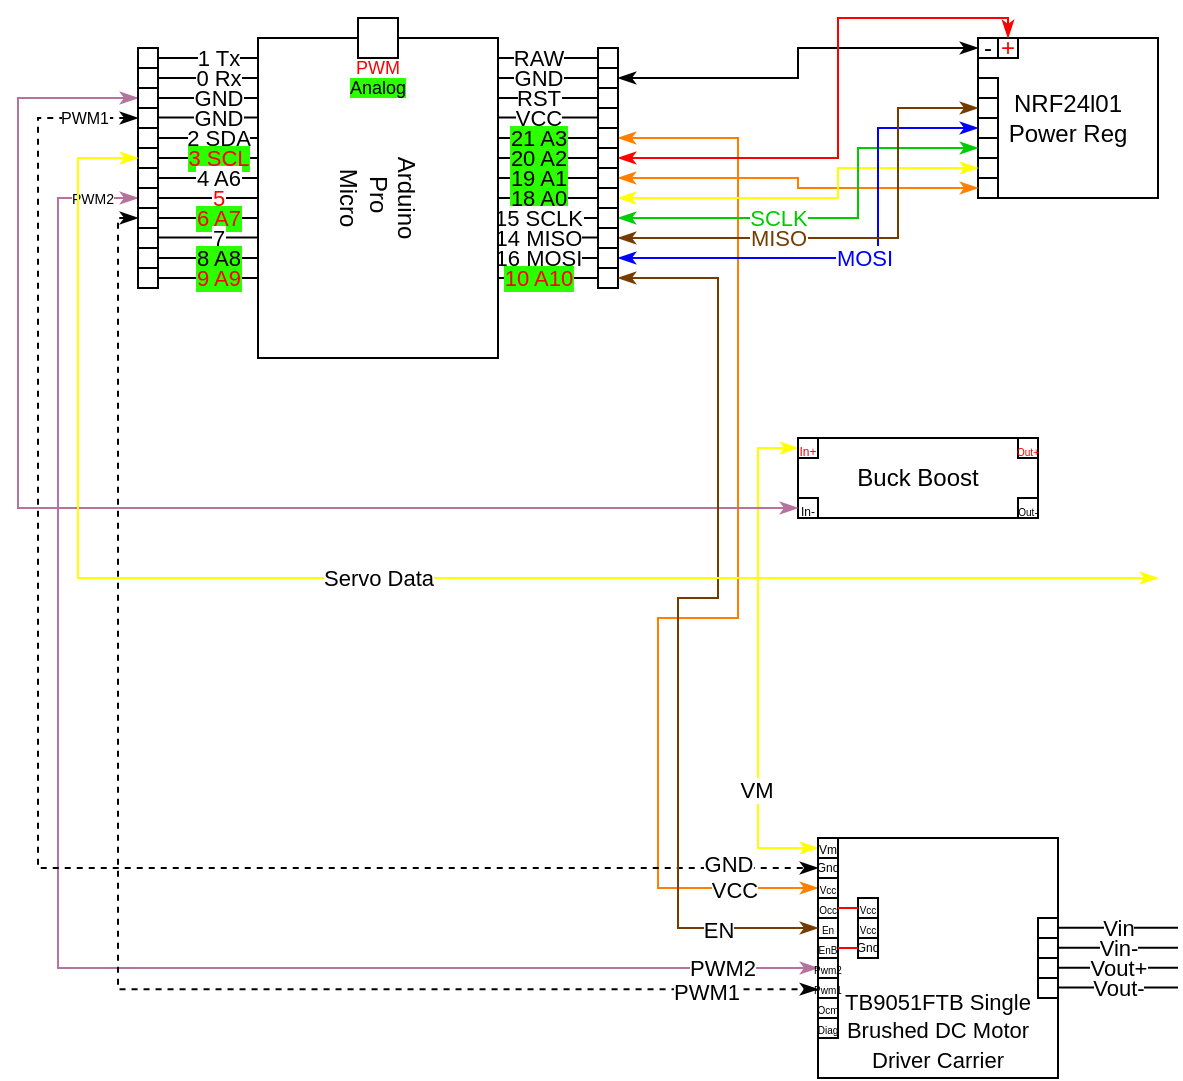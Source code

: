 <mxfile version="21.6.2" type="device">
  <diagram name="Page-1" id="JVo1X73a_x46Wm6prRyI">
    <mxGraphModel dx="683" dy="364" grid="1" gridSize="10" guides="1" tooltips="1" connect="1" arrows="1" fold="1" page="1" pageScale="1" pageWidth="850" pageHeight="1100" math="0" shadow="0">
      <root>
        <mxCell id="0" />
        <mxCell id="1" parent="0" />
        <mxCell id="7euzpvgKWpI_wUwx-7iD-6" value="Buck Boost" style="rounded=0;whiteSpace=wrap;html=1;" parent="1" vertex="1">
          <mxGeometry x="400" y="280" width="120" height="40" as="geometry" />
        </mxCell>
        <mxCell id="ti03zx21JgZHildt5RWH-79" style="edgeStyle=orthogonalEdgeStyle;rounded=0;orthogonalLoop=1;jettySize=auto;html=1;entryX=1;entryY=0.5;entryDx=0;entryDy=0;startArrow=classicThin;startFill=1;endArrow=classicThin;endFill=1;" edge="1" parent="1" source="ti03zx21JgZHildt5RWH-29" target="ti03zx21JgZHildt5RWH-54">
          <mxGeometry relative="1" as="geometry" />
        </mxCell>
        <mxCell id="ti03zx21JgZHildt5RWH-127" style="edgeStyle=orthogonalEdgeStyle;rounded=0;orthogonalLoop=1;jettySize=auto;html=1;exitX=0;exitY=0.5;exitDx=0;exitDy=0;entryX=0;entryY=0.5;entryDx=0;entryDy=0;fontColor=#FFFF00;startArrow=classicThin;startFill=1;endArrow=classicThin;endFill=1;strokeColor=#FFFF00;" edge="1" parent="1" source="ti03zx21JgZHildt5RWH-40" target="ti03zx21JgZHildt5RWH-99">
          <mxGeometry relative="1" as="geometry" />
        </mxCell>
        <mxCell id="ti03zx21JgZHildt5RWH-137" value="VM" style="edgeLabel;html=1;align=center;verticalAlign=middle;resizable=0;points=[];" vertex="1" connectable="0" parent="ti03zx21JgZHildt5RWH-127">
          <mxGeometry x="0.528" y="-1" relative="1" as="geometry">
            <mxPoint as="offset" />
          </mxGeometry>
        </mxCell>
        <mxCell id="ti03zx21JgZHildt5RWH-40" value="&lt;font color=&quot;#ff0000&quot; style=&quot;font-size: 6px;&quot;&gt;In+&lt;/font&gt;" style="whiteSpace=wrap;html=1;aspect=fixed;align=center;fontColor=#000000;" vertex="1" parent="1">
          <mxGeometry x="400" y="280" width="10" height="10" as="geometry" />
        </mxCell>
        <mxCell id="ti03zx21JgZHildt5RWH-41" value="&lt;font style=&quot;font-size: 6px;&quot;&gt;In-&lt;/font&gt;" style="whiteSpace=wrap;html=1;aspect=fixed;align=center;fontColor=#000000;" vertex="1" parent="1">
          <mxGeometry x="400" y="310" width="10" height="10" as="geometry" />
        </mxCell>
        <mxCell id="ti03zx21JgZHildt5RWH-42" value="&lt;font color=&quot;#ff0000&quot; style=&quot;font-size: 5px;&quot;&gt;Out+&lt;/font&gt;" style="whiteSpace=wrap;html=1;aspect=fixed;align=center;fontColor=#000000;" vertex="1" parent="1">
          <mxGeometry x="510" y="280" width="10" height="10" as="geometry" />
        </mxCell>
        <mxCell id="ti03zx21JgZHildt5RWH-43" value="&lt;font style=&quot;font-size: 5px;&quot;&gt;Out-&lt;/font&gt;" style="whiteSpace=wrap;html=1;aspect=fixed;align=center;fontColor=#000000;" vertex="1" parent="1">
          <mxGeometry x="510" y="310" width="10" height="10" as="geometry" />
        </mxCell>
        <mxCell id="ti03zx21JgZHildt5RWH-92" style="edgeStyle=orthogonalEdgeStyle;rounded=0;orthogonalLoop=1;jettySize=auto;html=1;strokeColor=#FF8000;startArrow=classicThin;startFill=1;endArrow=classicThin;endFill=1;entryX=0;entryY=0.5;entryDx=0;entryDy=0;" edge="1" parent="1" source="ti03zx21JgZHildt5RWH-57" target="ti03zx21JgZHildt5RWH-101">
          <mxGeometry relative="1" as="geometry">
            <mxPoint x="210" y="420" as="targetPoint" />
            <Array as="points">
              <mxPoint x="370" y="130" />
              <mxPoint x="370" y="370" />
              <mxPoint x="330" y="370" />
              <mxPoint x="330" y="505" />
            </Array>
          </mxGeometry>
        </mxCell>
        <mxCell id="ti03zx21JgZHildt5RWH-135" value="VCC" style="edgeLabel;html=1;align=center;verticalAlign=middle;resizable=0;points=[];" vertex="1" connectable="0" parent="ti03zx21JgZHildt5RWH-92">
          <mxGeometry x="0.849" y="-1" relative="1" as="geometry">
            <mxPoint as="offset" />
          </mxGeometry>
        </mxCell>
        <mxCell id="ti03zx21JgZHildt5RWH-118" style="edgeStyle=orthogonalEdgeStyle;rounded=0;orthogonalLoop=1;jettySize=auto;html=1;strokeColor=#B5739D;entryX=0;entryY=0.5;entryDx=0;entryDy=0;startArrow=classicThin;startFill=1;endArrow=classicThin;endFill=1;" edge="1" parent="1" source="ti03zx21JgZHildt5RWH-67" target="ti03zx21JgZHildt5RWH-41">
          <mxGeometry relative="1" as="geometry">
            <mxPoint x="50" y="320" as="targetPoint" />
            <Array as="points">
              <mxPoint x="10" y="110" />
              <mxPoint x="10" y="315" />
            </Array>
          </mxGeometry>
        </mxCell>
        <mxCell id="ti03zx21JgZHildt5RWH-117" style="edgeStyle=orthogonalEdgeStyle;rounded=0;orthogonalLoop=1;jettySize=auto;html=1;strokeColor=#B5739D;entryX=0;entryY=0.5;entryDx=0;entryDy=0;startArrow=classicThin;startFill=1;endArrow=classicThin;endFill=1;" edge="1" parent="1" source="ti03zx21JgZHildt5RWH-72" target="ti03zx21JgZHildt5RWH-105">
          <mxGeometry relative="1" as="geometry">
            <mxPoint x="40" y="350" as="targetPoint" />
            <Array as="points">
              <mxPoint x="30" y="160" />
              <mxPoint x="30" y="545" />
            </Array>
          </mxGeometry>
        </mxCell>
        <mxCell id="ti03zx21JgZHildt5RWH-132" value="PWM2" style="edgeLabel;html=1;align=center;verticalAlign=middle;resizable=0;points=[];" vertex="1" connectable="0" parent="ti03zx21JgZHildt5RWH-117">
          <mxGeometry x="0.881" relative="1" as="geometry">
            <mxPoint as="offset" />
          </mxGeometry>
        </mxCell>
        <mxCell id="ti03zx21JgZHildt5RWH-138" value="&lt;font style=&quot;font-size: 7px;&quot;&gt;PWM2&lt;/font&gt;" style="edgeLabel;html=1;align=center;verticalAlign=middle;resizable=0;points=[];" vertex="1" connectable="0" parent="ti03zx21JgZHildt5RWH-117">
          <mxGeometry x="-0.943" y="-1" relative="1" as="geometry">
            <mxPoint as="offset" />
          </mxGeometry>
        </mxCell>
        <mxCell id="ti03zx21JgZHildt5RWH-116" style="edgeStyle=orthogonalEdgeStyle;rounded=0;orthogonalLoop=1;jettySize=auto;html=1;dashed=1;startArrow=classicThin;startFill=1;entryX=0;entryY=0.63;entryDx=0;entryDy=0;entryPerimeter=0;endArrow=classicThin;endFill=1;" edge="1" parent="1" source="ti03zx21JgZHildt5RWH-73" target="7euzpvgKWpI_wUwx-7iD-7">
          <mxGeometry relative="1" as="geometry">
            <mxPoint x="60" y="351.6" as="targetPoint" />
            <Array as="points">
              <mxPoint x="60" y="170" />
              <mxPoint x="60" y="556" />
            </Array>
          </mxGeometry>
        </mxCell>
        <mxCell id="ti03zx21JgZHildt5RWH-133" value="PWM1" style="edgeLabel;html=1;align=center;verticalAlign=middle;resizable=0;points=[];" vertex="1" connectable="0" parent="ti03zx21JgZHildt5RWH-116">
          <mxGeometry x="0.85" y="-1" relative="1" as="geometry">
            <mxPoint as="offset" />
          </mxGeometry>
        </mxCell>
        <mxCell id="ti03zx21JgZHildt5RWH-85" value="" style="group" vertex="1" connectable="0" parent="1">
          <mxGeometry x="490" y="80" width="90" height="80" as="geometry" />
        </mxCell>
        <mxCell id="7euzpvgKWpI_wUwx-7iD-3" value="NRF24l01&lt;br&gt;Power Reg" style="whiteSpace=wrap;html=1;movable=1;resizable=1;rotatable=1;deletable=1;editable=1;locked=0;connectable=1;" parent="ti03zx21JgZHildt5RWH-85" vertex="1">
          <mxGeometry width="90" height="80" as="geometry" />
        </mxCell>
        <mxCell id="ti03zx21JgZHildt5RWH-29" value="-" style="whiteSpace=wrap;html=1;aspect=fixed;align=center;movable=1;resizable=1;rotatable=1;deletable=1;editable=1;locked=0;connectable=1;" vertex="1" parent="ti03zx21JgZHildt5RWH-85">
          <mxGeometry width="10" height="10" as="geometry" />
        </mxCell>
        <mxCell id="ti03zx21JgZHildt5RWH-30" value="+" style="whiteSpace=wrap;html=1;aspect=fixed;align=center;fontColor=#FF0000;movable=1;resizable=1;rotatable=1;deletable=1;editable=1;locked=0;connectable=1;" vertex="1" parent="ti03zx21JgZHildt5RWH-85">
          <mxGeometry x="10" width="10" height="10" as="geometry" />
        </mxCell>
        <mxCell id="ti03zx21JgZHildt5RWH-32" value="" style="whiteSpace=wrap;html=1;aspect=fixed;align=center;fontColor=#000000;movable=1;resizable=1;rotatable=1;deletable=1;editable=1;locked=0;connectable=1;" vertex="1" parent="ti03zx21JgZHildt5RWH-85">
          <mxGeometry y="20" width="10" height="10" as="geometry" />
        </mxCell>
        <mxCell id="ti03zx21JgZHildt5RWH-33" value="" style="whiteSpace=wrap;html=1;aspect=fixed;align=center;fontColor=#000000;movable=1;resizable=1;rotatable=1;deletable=1;editable=1;locked=0;connectable=1;" vertex="1" parent="ti03zx21JgZHildt5RWH-85">
          <mxGeometry y="30" width="10" height="10" as="geometry" />
        </mxCell>
        <mxCell id="ti03zx21JgZHildt5RWH-34" value="" style="whiteSpace=wrap;html=1;aspect=fixed;align=center;fontColor=#000000;movable=1;resizable=1;rotatable=1;deletable=1;editable=1;locked=0;connectable=1;" vertex="1" parent="ti03zx21JgZHildt5RWH-85">
          <mxGeometry y="40" width="10" height="10" as="geometry" />
        </mxCell>
        <mxCell id="ti03zx21JgZHildt5RWH-35" value="" style="whiteSpace=wrap;html=1;aspect=fixed;align=center;fontColor=#000000;movable=1;resizable=1;rotatable=1;deletable=1;editable=1;locked=0;connectable=1;" vertex="1" parent="ti03zx21JgZHildt5RWH-85">
          <mxGeometry y="50" width="10" height="10" as="geometry" />
        </mxCell>
        <mxCell id="ti03zx21JgZHildt5RWH-36" value="" style="whiteSpace=wrap;html=1;aspect=fixed;align=center;fontColor=#000000;movable=1;resizable=1;rotatable=1;deletable=1;editable=1;locked=0;connectable=1;" vertex="1" parent="ti03zx21JgZHildt5RWH-85">
          <mxGeometry y="60" width="10" height="10" as="geometry" />
        </mxCell>
        <mxCell id="ti03zx21JgZHildt5RWH-39" value="" style="whiteSpace=wrap;html=1;aspect=fixed;align=center;fontColor=#000000;movable=1;resizable=1;rotatable=1;deletable=1;editable=1;locked=0;connectable=1;" vertex="1" parent="ti03zx21JgZHildt5RWH-85">
          <mxGeometry y="70" width="10" height="10" as="geometry" />
        </mxCell>
        <mxCell id="ti03zx21JgZHildt5RWH-93" style="edgeStyle=orthogonalEdgeStyle;rounded=0;orthogonalLoop=1;jettySize=auto;html=1;entryX=1;entryY=0.5;entryDx=0;entryDy=0;strokeColor=#FF8000;startArrow=classicThin;startFill=1;endArrow=classicThin;endFill=1;" edge="1" parent="1" source="ti03zx21JgZHildt5RWH-39" target="ti03zx21JgZHildt5RWH-59">
          <mxGeometry relative="1" as="geometry" />
        </mxCell>
        <mxCell id="ti03zx21JgZHildt5RWH-94" style="edgeStyle=orthogonalEdgeStyle;rounded=0;orthogonalLoop=1;jettySize=auto;html=1;exitX=0;exitY=0.5;exitDx=0;exitDy=0;entryX=1;entryY=0.5;entryDx=0;entryDy=0;strokeColor=#FFFF00;startArrow=classicThin;startFill=1;endArrow=classicThin;endFill=1;" edge="1" parent="1" source="ti03zx21JgZHildt5RWH-36" target="ti03zx21JgZHildt5RWH-60">
          <mxGeometry relative="1" as="geometry">
            <Array as="points">
              <mxPoint x="420" y="145" />
              <mxPoint x="420" y="160" />
            </Array>
          </mxGeometry>
        </mxCell>
        <mxCell id="ti03zx21JgZHildt5RWH-95" style="edgeStyle=orthogonalEdgeStyle;rounded=0;orthogonalLoop=1;jettySize=auto;html=1;exitX=0;exitY=0.5;exitDx=0;exitDy=0;entryX=1;entryY=0.5;entryDx=0;entryDy=0;strokeColor=#00CC00;startArrow=classicThin;startFill=1;endArrow=classicThin;endFill=1;" edge="1" parent="1" source="ti03zx21JgZHildt5RWH-35" target="ti03zx21JgZHildt5RWH-61">
          <mxGeometry relative="1" as="geometry">
            <Array as="points">
              <mxPoint x="430" y="135" />
              <mxPoint x="430" y="170" />
            </Array>
          </mxGeometry>
        </mxCell>
        <mxCell id="ti03zx21JgZHildt5RWH-142" value="&lt;font color=&quot;#00cc00&quot;&gt;SCLK&lt;/font&gt;" style="edgeLabel;html=1;align=center;verticalAlign=middle;resizable=0;points=[];" vertex="1" connectable="0" parent="ti03zx21JgZHildt5RWH-95">
          <mxGeometry x="0.319" y="-1" relative="1" as="geometry">
            <mxPoint x="7" y="1" as="offset" />
          </mxGeometry>
        </mxCell>
        <mxCell id="ti03zx21JgZHildt5RWH-96" value="&lt;font color=&quot;#0000ff&quot;&gt;MOSI&lt;/font&gt;" style="edgeStyle=orthogonalEdgeStyle;rounded=0;orthogonalLoop=1;jettySize=auto;html=1;exitX=0;exitY=0.5;exitDx=0;exitDy=0;strokeColor=#0000FF;entryX=1;entryY=0.5;entryDx=0;entryDy=0;startArrow=classicThin;startFill=1;endArrow=classicThin;endFill=1;" edge="1" parent="1" source="ti03zx21JgZHildt5RWH-34" target="ti03zx21JgZHildt5RWH-63">
          <mxGeometry relative="1" as="geometry">
            <mxPoint x="430" y="220" as="targetPoint" />
            <Array as="points">
              <mxPoint x="440" y="125" />
              <mxPoint x="440" y="190" />
            </Array>
          </mxGeometry>
        </mxCell>
        <mxCell id="ti03zx21JgZHildt5RWH-97" style="edgeStyle=orthogonalEdgeStyle;rounded=0;orthogonalLoop=1;jettySize=auto;html=1;exitX=0;exitY=0.5;exitDx=0;exitDy=0;strokeColor=#753C00;entryX=1;entryY=0.5;entryDx=0;entryDy=0;startArrow=classicThin;startFill=1;endArrow=classicThin;endFill=1;" edge="1" parent="1" source="ti03zx21JgZHildt5RWH-33" target="ti03zx21JgZHildt5RWH-62">
          <mxGeometry relative="1" as="geometry">
            <mxPoint x="470" y="220" as="targetPoint" />
            <Array as="points">
              <mxPoint x="450" y="115" />
              <mxPoint x="450" y="180" />
            </Array>
          </mxGeometry>
        </mxCell>
        <mxCell id="ti03zx21JgZHildt5RWH-141" value="MISO" style="edgeLabel;html=1;align=center;verticalAlign=middle;resizable=0;points=[];fontColor=#753C00;" vertex="1" connectable="0" parent="ti03zx21JgZHildt5RWH-97">
          <mxGeometry x="0.356" y="-3" relative="1" as="geometry">
            <mxPoint x="1" y="3" as="offset" />
          </mxGeometry>
        </mxCell>
        <mxCell id="ti03zx21JgZHildt5RWH-98" style="edgeStyle=orthogonalEdgeStyle;rounded=0;orthogonalLoop=1;jettySize=auto;html=1;entryX=1;entryY=0.5;entryDx=0;entryDy=0;strokeColor=#FF0000;startArrow=classicThin;startFill=1;endArrow=classicThin;endFill=1;" edge="1" parent="1" source="ti03zx21JgZHildt5RWH-30" target="ti03zx21JgZHildt5RWH-58">
          <mxGeometry relative="1" as="geometry">
            <Array as="points">
              <mxPoint x="505" y="70" />
              <mxPoint x="420" y="70" />
              <mxPoint x="420" y="140" />
            </Array>
          </mxGeometry>
        </mxCell>
        <mxCell id="ti03zx21JgZHildt5RWH-120" value="" style="group" vertex="1" connectable="0" parent="1">
          <mxGeometry x="70" y="70" width="240" height="170" as="geometry" />
        </mxCell>
        <mxCell id="ti03zx21JgZHildt5RWH-1" value="RAW" style="endArrow=none;html=1;rounded=0;movable=0;resizable=0;rotatable=0;deletable=0;editable=0;locked=1;connectable=0;" edge="1" parent="ti03zx21JgZHildt5RWH-120">
          <mxGeometry width="50" height="50" relative="1" as="geometry">
            <mxPoint x="170" y="20" as="sourcePoint" />
            <mxPoint x="230" y="20" as="targetPoint" />
          </mxGeometry>
        </mxCell>
        <mxCell id="ti03zx21JgZHildt5RWH-2" value="GND" style="endArrow=none;html=1;rounded=0;movable=0;resizable=0;rotatable=0;deletable=0;editable=0;locked=1;connectable=0;" edge="1" parent="ti03zx21JgZHildt5RWH-120">
          <mxGeometry width="50" height="50" relative="1" as="geometry">
            <mxPoint x="170" y="30" as="sourcePoint" />
            <mxPoint x="230" y="30" as="targetPoint" />
          </mxGeometry>
        </mxCell>
        <mxCell id="ti03zx21JgZHildt5RWH-3" value="RST" style="endArrow=none;html=1;rounded=0;movable=0;resizable=0;rotatable=0;deletable=0;editable=0;locked=1;connectable=0;" edge="1" parent="ti03zx21JgZHildt5RWH-120">
          <mxGeometry width="50" height="50" relative="1" as="geometry">
            <mxPoint x="170" y="40" as="sourcePoint" />
            <mxPoint x="230" y="40" as="targetPoint" />
          </mxGeometry>
        </mxCell>
        <mxCell id="ti03zx21JgZHildt5RWH-4" value="VCC" style="endArrow=none;html=1;rounded=0;movable=0;resizable=0;rotatable=0;deletable=0;editable=0;locked=1;connectable=0;" edge="1" parent="ti03zx21JgZHildt5RWH-120">
          <mxGeometry width="50" height="50" relative="1" as="geometry">
            <mxPoint x="170" y="49.8" as="sourcePoint" />
            <mxPoint x="230" y="49.8" as="targetPoint" />
          </mxGeometry>
        </mxCell>
        <mxCell id="ti03zx21JgZHildt5RWH-5" value="21 A3" style="endArrow=none;html=1;rounded=0;labelBackgroundColor=#2BFF00;movable=0;resizable=0;rotatable=0;deletable=0;editable=0;locked=1;connectable=0;" edge="1" parent="ti03zx21JgZHildt5RWH-120">
          <mxGeometry width="50" height="50" relative="1" as="geometry">
            <mxPoint x="170" y="60" as="sourcePoint" />
            <mxPoint x="230" y="60" as="targetPoint" />
          </mxGeometry>
        </mxCell>
        <mxCell id="ti03zx21JgZHildt5RWH-6" value="20 A2" style="endArrow=none;html=1;rounded=0;labelBackgroundColor=#2BFF00;movable=0;resizable=0;rotatable=0;deletable=0;editable=0;locked=1;connectable=0;" edge="1" parent="ti03zx21JgZHildt5RWH-120">
          <mxGeometry width="50" height="50" relative="1" as="geometry">
            <mxPoint x="170" y="70" as="sourcePoint" />
            <mxPoint x="230" y="70" as="targetPoint" />
          </mxGeometry>
        </mxCell>
        <mxCell id="ti03zx21JgZHildt5RWH-7" value="19 A1" style="endArrow=none;html=1;rounded=0;labelBackgroundColor=#2BFF00;movable=0;resizable=0;rotatable=0;deletable=0;editable=0;locked=1;connectable=0;" edge="1" parent="ti03zx21JgZHildt5RWH-120">
          <mxGeometry width="50" height="50" relative="1" as="geometry">
            <mxPoint x="170" y="80" as="sourcePoint" />
            <mxPoint x="230" y="80" as="targetPoint" />
          </mxGeometry>
        </mxCell>
        <mxCell id="ti03zx21JgZHildt5RWH-8" value="18 A0" style="endArrow=none;html=1;rounded=0;labelBackgroundColor=#2BFF00;movable=0;resizable=0;rotatable=0;deletable=0;editable=0;locked=1;connectable=0;" edge="1" parent="ti03zx21JgZHildt5RWH-120">
          <mxGeometry width="50" height="50" relative="1" as="geometry">
            <mxPoint x="170" y="90" as="sourcePoint" />
            <mxPoint x="230" y="90" as="targetPoint" />
          </mxGeometry>
        </mxCell>
        <mxCell id="ti03zx21JgZHildt5RWH-9" value="15 SCLK" style="endArrow=none;html=1;rounded=0;movable=0;resizable=0;rotatable=0;deletable=0;editable=0;locked=1;connectable=0;" edge="1" parent="ti03zx21JgZHildt5RWH-120">
          <mxGeometry width="50" height="50" relative="1" as="geometry">
            <mxPoint x="170" y="100" as="sourcePoint" />
            <mxPoint x="230" y="100" as="targetPoint" />
          </mxGeometry>
        </mxCell>
        <mxCell id="ti03zx21JgZHildt5RWH-10" value="14 MISO" style="endArrow=none;html=1;rounded=0;movable=0;resizable=0;rotatable=0;deletable=0;editable=0;locked=1;connectable=0;" edge="1" parent="ti03zx21JgZHildt5RWH-120">
          <mxGeometry width="50" height="50" relative="1" as="geometry">
            <mxPoint x="170" y="109.8" as="sourcePoint" />
            <mxPoint x="230" y="109.8" as="targetPoint" />
          </mxGeometry>
        </mxCell>
        <mxCell id="ti03zx21JgZHildt5RWH-11" value="16 MOSI" style="endArrow=none;html=1;rounded=0;movable=0;resizable=0;rotatable=0;deletable=0;editable=0;locked=1;connectable=0;" edge="1" parent="ti03zx21JgZHildt5RWH-120">
          <mxGeometry width="50" height="50" relative="1" as="geometry">
            <mxPoint x="170" y="120" as="sourcePoint" />
            <mxPoint x="230" y="120" as="targetPoint" />
          </mxGeometry>
        </mxCell>
        <mxCell id="ti03zx21JgZHildt5RWH-12" value="10 A10" style="endArrow=none;html=1;rounded=0;fontColor=#FF0000;labelBackgroundColor=#2BFF00;movable=0;resizable=0;rotatable=0;deletable=0;editable=0;locked=1;connectable=0;" edge="1" parent="ti03zx21JgZHildt5RWH-120">
          <mxGeometry width="50" height="50" relative="1" as="geometry">
            <mxPoint x="170" y="130" as="sourcePoint" />
            <mxPoint x="230" y="130" as="targetPoint" />
          </mxGeometry>
        </mxCell>
        <mxCell id="ti03zx21JgZHildt5RWH-13" value="1 Tx" style="endArrow=none;html=1;rounded=0;movable=0;resizable=0;rotatable=0;deletable=0;editable=0;locked=1;connectable=0;" edge="1" parent="ti03zx21JgZHildt5RWH-120">
          <mxGeometry width="50" height="50" relative="1" as="geometry">
            <mxPoint x="10" y="20" as="sourcePoint" />
            <mxPoint x="70" y="20" as="targetPoint" />
          </mxGeometry>
        </mxCell>
        <mxCell id="ti03zx21JgZHildt5RWH-14" value="0 Rx" style="endArrow=none;html=1;rounded=0;movable=0;resizable=0;rotatable=0;deletable=0;editable=0;locked=1;connectable=0;" edge="1" parent="ti03zx21JgZHildt5RWH-120">
          <mxGeometry width="50" height="50" relative="1" as="geometry">
            <mxPoint x="10" y="30" as="sourcePoint" />
            <mxPoint x="70" y="30" as="targetPoint" />
          </mxGeometry>
        </mxCell>
        <mxCell id="ti03zx21JgZHildt5RWH-15" value="GND" style="endArrow=none;html=1;rounded=0;movable=0;resizable=0;rotatable=0;deletable=0;editable=0;locked=1;connectable=0;" edge="1" parent="ti03zx21JgZHildt5RWH-120">
          <mxGeometry width="50" height="50" relative="1" as="geometry">
            <mxPoint x="10" y="40" as="sourcePoint" />
            <mxPoint x="70" y="40" as="targetPoint" />
          </mxGeometry>
        </mxCell>
        <mxCell id="ti03zx21JgZHildt5RWH-16" value="GND" style="endArrow=none;html=1;rounded=0;movable=0;resizable=0;rotatable=0;deletable=0;editable=0;locked=1;connectable=0;" edge="1" parent="ti03zx21JgZHildt5RWH-120">
          <mxGeometry width="50" height="50" relative="1" as="geometry">
            <mxPoint x="10" y="49.8" as="sourcePoint" />
            <mxPoint x="70" y="49.8" as="targetPoint" />
          </mxGeometry>
        </mxCell>
        <mxCell id="ti03zx21JgZHildt5RWH-17" value="2 SDA" style="endArrow=none;html=1;rounded=0;movable=0;resizable=0;rotatable=0;deletable=0;editable=0;locked=1;connectable=0;" edge="1" parent="ti03zx21JgZHildt5RWH-120">
          <mxGeometry width="50" height="50" relative="1" as="geometry">
            <mxPoint x="10" y="60" as="sourcePoint" />
            <mxPoint x="70" y="60" as="targetPoint" />
          </mxGeometry>
        </mxCell>
        <mxCell id="ti03zx21JgZHildt5RWH-18" value="3 SCL" style="endArrow=none;html=1;rounded=0;fontColor=#FF0000;labelBackgroundColor=#2BFF00;movable=0;resizable=0;rotatable=0;deletable=0;editable=0;locked=1;connectable=0;" edge="1" parent="ti03zx21JgZHildt5RWH-120">
          <mxGeometry width="50" height="50" relative="1" as="geometry">
            <mxPoint x="10" y="70" as="sourcePoint" />
            <mxPoint x="70" y="70" as="targetPoint" />
          </mxGeometry>
        </mxCell>
        <mxCell id="ti03zx21JgZHildt5RWH-19" value="4 A6" style="endArrow=none;html=1;rounded=0;movable=0;resizable=0;rotatable=0;deletable=0;editable=0;locked=1;connectable=0;" edge="1" parent="ti03zx21JgZHildt5RWH-120">
          <mxGeometry width="50" height="50" relative="1" as="geometry">
            <mxPoint x="10" y="80" as="sourcePoint" />
            <mxPoint x="70" y="80" as="targetPoint" />
          </mxGeometry>
        </mxCell>
        <mxCell id="ti03zx21JgZHildt5RWH-20" value="5" style="endArrow=none;html=1;rounded=0;fontColor=#FF0000;movable=0;resizable=0;rotatable=0;deletable=0;editable=0;locked=1;connectable=0;" edge="1" parent="ti03zx21JgZHildt5RWH-120">
          <mxGeometry width="50" height="50" relative="1" as="geometry">
            <mxPoint x="10" y="90" as="sourcePoint" />
            <mxPoint x="70" y="90" as="targetPoint" />
          </mxGeometry>
        </mxCell>
        <mxCell id="ti03zx21JgZHildt5RWH-21" value="6 A7" style="endArrow=none;html=1;rounded=0;fontColor=#FF0000;labelBackgroundColor=#2BFF00;movable=0;resizable=0;rotatable=0;deletable=0;editable=0;locked=1;connectable=0;" edge="1" parent="ti03zx21JgZHildt5RWH-120">
          <mxGeometry width="50" height="50" relative="1" as="geometry">
            <mxPoint x="10" y="100" as="sourcePoint" />
            <mxPoint x="70" y="100" as="targetPoint" />
          </mxGeometry>
        </mxCell>
        <mxCell id="ti03zx21JgZHildt5RWH-22" value="7" style="endArrow=none;html=1;rounded=0;movable=0;resizable=0;rotatable=0;deletable=0;editable=0;locked=1;connectable=0;" edge="1" parent="ti03zx21JgZHildt5RWH-120">
          <mxGeometry width="50" height="50" relative="1" as="geometry">
            <mxPoint x="10" y="109.8" as="sourcePoint" />
            <mxPoint x="70" y="109.8" as="targetPoint" />
          </mxGeometry>
        </mxCell>
        <mxCell id="ti03zx21JgZHildt5RWH-23" value="8 A8" style="endArrow=none;html=1;rounded=0;labelBackgroundColor=#2BFF00;movable=0;resizable=0;rotatable=0;deletable=0;editable=0;locked=1;connectable=0;" edge="1" parent="ti03zx21JgZHildt5RWH-120">
          <mxGeometry width="50" height="50" relative="1" as="geometry">
            <mxPoint x="10" y="120" as="sourcePoint" />
            <mxPoint x="70" y="120" as="targetPoint" />
          </mxGeometry>
        </mxCell>
        <mxCell id="ti03zx21JgZHildt5RWH-24" value="9 A9" style="endArrow=none;html=1;rounded=0;fontColor=#FF0000;labelBackgroundColor=#2BFF00;movable=0;resizable=0;rotatable=0;deletable=0;editable=0;locked=1;connectable=0;" edge="1" parent="ti03zx21JgZHildt5RWH-120">
          <mxGeometry width="50" height="50" relative="1" as="geometry">
            <mxPoint x="10" y="130" as="sourcePoint" />
            <mxPoint x="70" y="130" as="targetPoint" />
          </mxGeometry>
        </mxCell>
        <mxCell id="ti03zx21JgZHildt5RWH-53" value="" style="whiteSpace=wrap;html=1;aspect=fixed;align=center;fontColor=#000000;" vertex="1" parent="ti03zx21JgZHildt5RWH-120">
          <mxGeometry x="230" y="15" width="10" height="10" as="geometry" />
        </mxCell>
        <mxCell id="ti03zx21JgZHildt5RWH-54" value="" style="whiteSpace=wrap;html=1;aspect=fixed;align=center;fontColor=#000000;" vertex="1" parent="ti03zx21JgZHildt5RWH-120">
          <mxGeometry x="230" y="25" width="10" height="10" as="geometry" />
        </mxCell>
        <mxCell id="ti03zx21JgZHildt5RWH-55" value="" style="whiteSpace=wrap;html=1;aspect=fixed;align=center;fontColor=#000000;" vertex="1" parent="ti03zx21JgZHildt5RWH-120">
          <mxGeometry x="230" y="35" width="10" height="10" as="geometry" />
        </mxCell>
        <mxCell id="ti03zx21JgZHildt5RWH-56" value="" style="whiteSpace=wrap;html=1;aspect=fixed;align=center;fontColor=#000000;" vertex="1" parent="ti03zx21JgZHildt5RWH-120">
          <mxGeometry x="230" y="45" width="10" height="10" as="geometry" />
        </mxCell>
        <mxCell id="ti03zx21JgZHildt5RWH-57" value="" style="whiteSpace=wrap;html=1;aspect=fixed;align=center;fontColor=#000000;" vertex="1" parent="ti03zx21JgZHildt5RWH-120">
          <mxGeometry x="230" y="55" width="10" height="10" as="geometry" />
        </mxCell>
        <mxCell id="ti03zx21JgZHildt5RWH-58" value="" style="whiteSpace=wrap;html=1;aspect=fixed;align=center;fontColor=#000000;" vertex="1" parent="ti03zx21JgZHildt5RWH-120">
          <mxGeometry x="230" y="65" width="10" height="10" as="geometry" />
        </mxCell>
        <mxCell id="ti03zx21JgZHildt5RWH-59" value="" style="whiteSpace=wrap;html=1;aspect=fixed;align=center;fontColor=#000000;" vertex="1" parent="ti03zx21JgZHildt5RWH-120">
          <mxGeometry x="230" y="75" width="10" height="10" as="geometry" />
        </mxCell>
        <mxCell id="ti03zx21JgZHildt5RWH-60" value="" style="whiteSpace=wrap;html=1;aspect=fixed;align=center;fontColor=#000000;" vertex="1" parent="ti03zx21JgZHildt5RWH-120">
          <mxGeometry x="230" y="85" width="10" height="10" as="geometry" />
        </mxCell>
        <mxCell id="ti03zx21JgZHildt5RWH-61" value="" style="whiteSpace=wrap;html=1;aspect=fixed;align=center;fontColor=#000000;" vertex="1" parent="ti03zx21JgZHildt5RWH-120">
          <mxGeometry x="230" y="95" width="10" height="10" as="geometry" />
        </mxCell>
        <mxCell id="ti03zx21JgZHildt5RWH-62" value="" style="whiteSpace=wrap;html=1;aspect=fixed;align=center;fontColor=#000000;" vertex="1" parent="ti03zx21JgZHildt5RWH-120">
          <mxGeometry x="230" y="105" width="10" height="10" as="geometry" />
        </mxCell>
        <mxCell id="ti03zx21JgZHildt5RWH-63" value="" style="whiteSpace=wrap;html=1;aspect=fixed;align=center;fontColor=#000000;" vertex="1" parent="ti03zx21JgZHildt5RWH-120">
          <mxGeometry x="230" y="115" width="10" height="10" as="geometry" />
        </mxCell>
        <mxCell id="ti03zx21JgZHildt5RWH-64" value="" style="whiteSpace=wrap;html=1;aspect=fixed;align=center;fontColor=#000000;" vertex="1" parent="ti03zx21JgZHildt5RWH-120">
          <mxGeometry x="230" y="125" width="10" height="10" as="geometry" />
        </mxCell>
        <mxCell id="ti03zx21JgZHildt5RWH-65" value="" style="whiteSpace=wrap;html=1;aspect=fixed;align=center;fontColor=#000000;" vertex="1" parent="ti03zx21JgZHildt5RWH-120">
          <mxGeometry y="15" width="10" height="10" as="geometry" />
        </mxCell>
        <mxCell id="ti03zx21JgZHildt5RWH-66" value="" style="whiteSpace=wrap;html=1;aspect=fixed;align=center;fontColor=#000000;" vertex="1" parent="ti03zx21JgZHildt5RWH-120">
          <mxGeometry y="25" width="10" height="10" as="geometry" />
        </mxCell>
        <mxCell id="ti03zx21JgZHildt5RWH-67" value="" style="whiteSpace=wrap;html=1;aspect=fixed;align=center;fontColor=#000000;" vertex="1" parent="ti03zx21JgZHildt5RWH-120">
          <mxGeometry y="35" width="10" height="10" as="geometry" />
        </mxCell>
        <mxCell id="ti03zx21JgZHildt5RWH-68" value="" style="whiteSpace=wrap;html=1;aspect=fixed;align=center;fontColor=#000000;" vertex="1" parent="ti03zx21JgZHildt5RWH-120">
          <mxGeometry y="45" width="10" height="10" as="geometry" />
        </mxCell>
        <mxCell id="ti03zx21JgZHildt5RWH-69" value="" style="whiteSpace=wrap;html=1;aspect=fixed;align=center;fontColor=#000000;" vertex="1" parent="ti03zx21JgZHildt5RWH-120">
          <mxGeometry y="55" width="10" height="10" as="geometry" />
        </mxCell>
        <mxCell id="ti03zx21JgZHildt5RWH-70" value="" style="whiteSpace=wrap;html=1;aspect=fixed;align=center;fontColor=#000000;" vertex="1" parent="ti03zx21JgZHildt5RWH-120">
          <mxGeometry y="65" width="10" height="10" as="geometry" />
        </mxCell>
        <mxCell id="ti03zx21JgZHildt5RWH-71" value="" style="whiteSpace=wrap;html=1;aspect=fixed;align=center;fontColor=#000000;" vertex="1" parent="ti03zx21JgZHildt5RWH-120">
          <mxGeometry y="75" width="10" height="10" as="geometry" />
        </mxCell>
        <mxCell id="ti03zx21JgZHildt5RWH-72" value="" style="whiteSpace=wrap;html=1;aspect=fixed;align=center;fontColor=#000000;" vertex="1" parent="ti03zx21JgZHildt5RWH-120">
          <mxGeometry y="85" width="10" height="10" as="geometry" />
        </mxCell>
        <mxCell id="ti03zx21JgZHildt5RWH-73" value="" style="whiteSpace=wrap;html=1;aspect=fixed;align=center;fontColor=#000000;" vertex="1" parent="ti03zx21JgZHildt5RWH-120">
          <mxGeometry y="95" width="10" height="10" as="geometry" />
        </mxCell>
        <mxCell id="ti03zx21JgZHildt5RWH-74" value="" style="whiteSpace=wrap;html=1;aspect=fixed;align=center;fontColor=#000000;" vertex="1" parent="ti03zx21JgZHildt5RWH-120">
          <mxGeometry y="105" width="10" height="10" as="geometry" />
        </mxCell>
        <mxCell id="ti03zx21JgZHildt5RWH-75" value="" style="whiteSpace=wrap;html=1;aspect=fixed;align=center;fontColor=#000000;" vertex="1" parent="ti03zx21JgZHildt5RWH-120">
          <mxGeometry y="115" width="10" height="10" as="geometry" />
        </mxCell>
        <mxCell id="ti03zx21JgZHildt5RWH-76" value="" style="whiteSpace=wrap;html=1;aspect=fixed;align=center;fontColor=#000000;" vertex="1" parent="ti03zx21JgZHildt5RWH-120">
          <mxGeometry y="125" width="10" height="10" as="geometry" />
        </mxCell>
        <mxCell id="ti03zx21JgZHildt5RWH-119" value="" style="group" vertex="1" connectable="0" parent="ti03zx21JgZHildt5RWH-120">
          <mxGeometry x="60" width="120" height="170" as="geometry" />
        </mxCell>
        <mxCell id="7euzpvgKWpI_wUwx-7iD-1" value="Arduino&lt;br&gt;Pro&amp;nbsp;&lt;br&gt;Micro" style="rounded=0;whiteSpace=wrap;html=1;rotation=90;noLabel=0;movable=1;resizable=1;rotatable=1;deletable=1;editable=1;locked=0;connectable=1;" parent="ti03zx21JgZHildt5RWH-119" vertex="1">
          <mxGeometry x="-20" y="30" width="160" height="120" as="geometry" />
        </mxCell>
        <mxCell id="ti03zx21JgZHildt5RWH-26" value="&lt;font color=&quot;#ff0000&quot; style=&quot;font-size: 9px;&quot;&gt;PWM&lt;/font&gt;" style="text;html=1;strokeColor=none;fillColor=none;align=center;verticalAlign=middle;whiteSpace=wrap;rounded=0;fontSize=9;movable=1;resizable=1;rotatable=1;deletable=1;editable=1;locked=0;connectable=1;" vertex="1" parent="ti03zx21JgZHildt5RWH-119">
          <mxGeometry x="30" y="20" width="60" height="10" as="geometry" />
        </mxCell>
        <mxCell id="ti03zx21JgZHildt5RWH-27" value="" style="rounded=0;whiteSpace=wrap;html=1;movable=1;resizable=1;rotatable=1;deletable=1;editable=1;locked=0;connectable=1;" vertex="1" parent="ti03zx21JgZHildt5RWH-119">
          <mxGeometry x="50" width="20" height="20" as="geometry" />
        </mxCell>
        <mxCell id="ti03zx21JgZHildt5RWH-28" value="&lt;span style=&quot;background-color: rgb(43, 255, 0);&quot;&gt;Analog&lt;/span&gt;" style="text;html=1;strokeColor=none;fillColor=none;align=center;verticalAlign=middle;whiteSpace=wrap;rounded=0;fontSize=9;movable=1;resizable=1;rotatable=1;deletable=1;editable=1;locked=0;connectable=1;" vertex="1" parent="ti03zx21JgZHildt5RWH-119">
          <mxGeometry x="30" y="30" width="60" height="10" as="geometry" />
        </mxCell>
        <mxCell id="ti03zx21JgZHildt5RWH-122" style="edgeStyle=orthogonalEdgeStyle;rounded=0;orthogonalLoop=1;jettySize=auto;html=1;entryX=0;entryY=0.5;entryDx=0;entryDy=0;dashed=1;startArrow=classicThin;startFill=1;endArrow=classicThin;endFill=1;" edge="1" parent="1" source="ti03zx21JgZHildt5RWH-68" target="ti03zx21JgZHildt5RWH-100">
          <mxGeometry relative="1" as="geometry">
            <Array as="points">
              <mxPoint x="20" y="120" />
              <mxPoint x="20" y="495" />
            </Array>
          </mxGeometry>
        </mxCell>
        <mxCell id="ti03zx21JgZHildt5RWH-136" value="GND" style="edgeLabel;html=1;align=center;verticalAlign=middle;resizable=0;points=[];" vertex="1" connectable="0" parent="ti03zx21JgZHildt5RWH-122">
          <mxGeometry x="0.889" y="2" relative="1" as="geometry">
            <mxPoint as="offset" />
          </mxGeometry>
        </mxCell>
        <mxCell id="ti03zx21JgZHildt5RWH-139" value="PWM1" style="edgeLabel;html=1;align=center;verticalAlign=middle;resizable=0;points=[];fontSize=8;" vertex="1" connectable="0" parent="ti03zx21JgZHildt5RWH-122">
          <mxGeometry x="-0.932" y="-2" relative="1" as="geometry">
            <mxPoint y="2" as="offset" />
          </mxGeometry>
        </mxCell>
        <mxCell id="ti03zx21JgZHildt5RWH-123" value="" style="group" vertex="1" connectable="0" parent="1">
          <mxGeometry x="410" y="480" width="180" height="120" as="geometry" />
        </mxCell>
        <mxCell id="7euzpvgKWpI_wUwx-7iD-7" value="&lt;font style=&quot;font-size: 11px;&quot;&gt;&lt;br&gt;&lt;br&gt;&lt;br&gt;&lt;br&gt;&lt;br&gt;TB9051FTB Single Brushed DC Motor Driver Carrier&lt;/font&gt;" style="rounded=0;whiteSpace=wrap;html=1;" parent="ti03zx21JgZHildt5RWH-123" vertex="1">
          <mxGeometry width="120" height="120" as="geometry" />
        </mxCell>
        <mxCell id="ti03zx21JgZHildt5RWH-44" value="" style="whiteSpace=wrap;html=1;aspect=fixed;align=center;fontColor=#000000;" vertex="1" parent="ti03zx21JgZHildt5RWH-123">
          <mxGeometry x="110" y="40" width="10" height="10" as="geometry" />
        </mxCell>
        <mxCell id="ti03zx21JgZHildt5RWH-45" value="" style="whiteSpace=wrap;html=1;aspect=fixed;align=center;fontColor=#000000;" vertex="1" parent="ti03zx21JgZHildt5RWH-123">
          <mxGeometry x="110" y="50" width="10" height="10" as="geometry" />
        </mxCell>
        <mxCell id="ti03zx21JgZHildt5RWH-46" value="" style="whiteSpace=wrap;html=1;aspect=fixed;align=center;fontColor=#000000;" vertex="1" parent="ti03zx21JgZHildt5RWH-123">
          <mxGeometry x="110" y="60" width="10" height="10" as="geometry" />
        </mxCell>
        <mxCell id="ti03zx21JgZHildt5RWH-47" value="" style="whiteSpace=wrap;html=1;aspect=fixed;align=center;fontColor=#000000;" vertex="1" parent="ti03zx21JgZHildt5RWH-123">
          <mxGeometry x="110" y="70" width="10" height="10" as="geometry" />
        </mxCell>
        <mxCell id="ti03zx21JgZHildt5RWH-48" value="Vin" style="endArrow=none;html=1;rounded=0;" edge="1" parent="ti03zx21JgZHildt5RWH-123">
          <mxGeometry width="50" height="50" relative="1" as="geometry">
            <mxPoint x="120" y="44.9" as="sourcePoint" />
            <mxPoint x="180" y="44.9" as="targetPoint" />
          </mxGeometry>
        </mxCell>
        <mxCell id="ti03zx21JgZHildt5RWH-49" value="Vin-" style="endArrow=none;html=1;rounded=0;" edge="1" parent="ti03zx21JgZHildt5RWH-123">
          <mxGeometry width="50" height="50" relative="1" as="geometry">
            <mxPoint x="120" y="54.9" as="sourcePoint" />
            <mxPoint x="180" y="54.9" as="targetPoint" />
          </mxGeometry>
        </mxCell>
        <mxCell id="ti03zx21JgZHildt5RWH-50" value="Vout+" style="endArrow=none;html=1;rounded=0;" edge="1" parent="ti03zx21JgZHildt5RWH-123">
          <mxGeometry width="50" height="50" relative="1" as="geometry">
            <mxPoint x="120" y="64.9" as="sourcePoint" />
            <mxPoint x="180" y="64.9" as="targetPoint" />
          </mxGeometry>
        </mxCell>
        <mxCell id="ti03zx21JgZHildt5RWH-51" value="Vout-" style="endArrow=none;html=1;rounded=0;" edge="1" parent="ti03zx21JgZHildt5RWH-123">
          <mxGeometry width="50" height="50" relative="1" as="geometry">
            <mxPoint x="120" y="74.7" as="sourcePoint" />
            <mxPoint x="180" y="74.7" as="targetPoint" />
          </mxGeometry>
        </mxCell>
        <mxCell id="ti03zx21JgZHildt5RWH-99" value="&lt;font style=&quot;font-size: 6px;&quot;&gt;Vm&lt;/font&gt;" style="whiteSpace=wrap;html=1;aspect=fixed;align=center;fontColor=#000000;fontSize=8;" vertex="1" parent="ti03zx21JgZHildt5RWH-123">
          <mxGeometry width="10" height="10" as="geometry" />
        </mxCell>
        <mxCell id="ti03zx21JgZHildt5RWH-100" value="&lt;span style=&quot;font-size: 6px;&quot;&gt;Gnd&lt;/span&gt;" style="whiteSpace=wrap;html=1;aspect=fixed;align=center;fontColor=#000000;fontSize=6;" vertex="1" parent="ti03zx21JgZHildt5RWH-123">
          <mxGeometry y="10" width="10" height="10" as="geometry" />
        </mxCell>
        <mxCell id="ti03zx21JgZHildt5RWH-101" value="&lt;font style=&quot;font-size: 5px;&quot;&gt;Vcc&lt;/font&gt;" style="whiteSpace=wrap;html=1;aspect=fixed;align=center;fontColor=#000000;fontSize=8;" vertex="1" parent="ti03zx21JgZHildt5RWH-123">
          <mxGeometry y="20" width="10" height="10" as="geometry" />
        </mxCell>
        <mxCell id="ti03zx21JgZHildt5RWH-102" value="&lt;font style=&quot;font-size: 5px;&quot;&gt;Occ&lt;/font&gt;" style="whiteSpace=wrap;html=1;aspect=fixed;align=center;fontColor=#000000;fontSize=8;" vertex="1" parent="ti03zx21JgZHildt5RWH-123">
          <mxGeometry y="30" width="10" height="10" as="geometry" />
        </mxCell>
        <mxCell id="ti03zx21JgZHildt5RWH-103" value="&lt;span style=&quot;font-size: 5px;&quot;&gt;En&lt;/span&gt;" style="whiteSpace=wrap;html=1;aspect=fixed;align=center;fontColor=#000000;fontSize=8;" vertex="1" parent="ti03zx21JgZHildt5RWH-123">
          <mxGeometry y="40" width="10" height="10" as="geometry" />
        </mxCell>
        <mxCell id="ti03zx21JgZHildt5RWH-104" value="&lt;font style=&quot;font-size: 5px;&quot;&gt;EnB&lt;/font&gt;" style="whiteSpace=wrap;html=1;aspect=fixed;align=center;fontColor=#000000;fontSize=8;" vertex="1" parent="ti03zx21JgZHildt5RWH-123">
          <mxGeometry y="50" width="10" height="10" as="geometry" />
        </mxCell>
        <mxCell id="ti03zx21JgZHildt5RWH-105" value="&lt;span style=&quot;font-size: 5px;&quot;&gt;Pwm2&lt;/span&gt;" style="whiteSpace=wrap;html=1;aspect=fixed;align=center;fontColor=#000000;fontSize=8;" vertex="1" parent="ti03zx21JgZHildt5RWH-123">
          <mxGeometry y="60" width="10" height="10" as="geometry" />
        </mxCell>
        <mxCell id="ti03zx21JgZHildt5RWH-106" value="&lt;span style=&quot;font-size: 5px;&quot;&gt;Pwm1&lt;/span&gt;" style="whiteSpace=wrap;html=1;aspect=fixed;align=center;fontColor=#000000;fontSize=8;" vertex="1" parent="ti03zx21JgZHildt5RWH-123">
          <mxGeometry y="70" width="10" height="10" as="geometry" />
        </mxCell>
        <mxCell id="ti03zx21JgZHildt5RWH-107" value="&lt;font style=&quot;font-size: 5px;&quot;&gt;Ocm&lt;/font&gt;" style="whiteSpace=wrap;html=1;aspect=fixed;align=center;fontColor=#000000;fontSize=8;" vertex="1" parent="ti03zx21JgZHildt5RWH-123">
          <mxGeometry y="80" width="10" height="10" as="geometry" />
        </mxCell>
        <mxCell id="ti03zx21JgZHildt5RWH-108" value="&lt;font style=&quot;font-size: 5px;&quot;&gt;Diag&lt;/font&gt;" style="whiteSpace=wrap;html=1;aspect=fixed;align=center;fontColor=#000000;fontSize=8;" vertex="1" parent="ti03zx21JgZHildt5RWH-123">
          <mxGeometry y="90" width="10" height="10" as="geometry" />
        </mxCell>
        <mxCell id="ti03zx21JgZHildt5RWH-110" value="&lt;font style=&quot;font-size: 5px;&quot;&gt;Vcc&lt;/font&gt;" style="whiteSpace=wrap;html=1;aspect=fixed;align=center;fontColor=#000000;fontSize=8;" vertex="1" parent="ti03zx21JgZHildt5RWH-123">
          <mxGeometry x="20" y="30" width="10" height="10" as="geometry" />
        </mxCell>
        <mxCell id="ti03zx21JgZHildt5RWH-113" style="rounded=0;orthogonalLoop=1;jettySize=auto;html=1;exitX=1;exitY=0.5;exitDx=0;exitDy=0;entryX=0;entryY=0.5;entryDx=0;entryDy=0;strokeColor=#FF0000;endArrow=none;endFill=0;" edge="1" parent="ti03zx21JgZHildt5RWH-123" source="ti03zx21JgZHildt5RWH-102" target="ti03zx21JgZHildt5RWH-110">
          <mxGeometry relative="1" as="geometry" />
        </mxCell>
        <mxCell id="ti03zx21JgZHildt5RWH-111" value="&lt;span style=&quot;font-size: 6px;&quot;&gt;Gnd&lt;/span&gt;" style="whiteSpace=wrap;html=1;aspect=fixed;align=center;fontColor=#000000;fontSize=6;" vertex="1" parent="ti03zx21JgZHildt5RWH-123">
          <mxGeometry x="20" y="50" width="10" height="10" as="geometry" />
        </mxCell>
        <mxCell id="ti03zx21JgZHildt5RWH-115" style="edgeStyle=orthogonalEdgeStyle;rounded=0;orthogonalLoop=1;jettySize=auto;html=1;exitX=1;exitY=0.5;exitDx=0;exitDy=0;entryX=0;entryY=0.5;entryDx=0;entryDy=0;strokeColor=#FF0000;endArrow=none;endFill=0;" edge="1" parent="ti03zx21JgZHildt5RWH-123" source="ti03zx21JgZHildt5RWH-104" target="ti03zx21JgZHildt5RWH-111">
          <mxGeometry relative="1" as="geometry" />
        </mxCell>
        <mxCell id="ti03zx21JgZHildt5RWH-112" value="&lt;font style=&quot;font-size: 5px;&quot;&gt;Vcc&lt;/font&gt;" style="whiteSpace=wrap;html=1;aspect=fixed;align=center;fontColor=#000000;fontSize=8;" vertex="1" parent="ti03zx21JgZHildt5RWH-123">
          <mxGeometry x="20" y="40" width="10" height="10" as="geometry" />
        </mxCell>
        <mxCell id="ti03zx21JgZHildt5RWH-124" style="edgeStyle=orthogonalEdgeStyle;rounded=0;orthogonalLoop=1;jettySize=auto;html=1;entryX=1;entryY=0.5;entryDx=0;entryDy=0;strokeColor=#753C00;endArrow=classicThin;endFill=1;startArrow=classicThin;startFill=1;" edge="1" parent="1" source="ti03zx21JgZHildt5RWH-103" target="ti03zx21JgZHildt5RWH-64">
          <mxGeometry relative="1" as="geometry">
            <Array as="points">
              <mxPoint x="340" y="525" />
              <mxPoint x="340" y="360" />
              <mxPoint x="360" y="360" />
              <mxPoint x="360" y="200" />
            </Array>
          </mxGeometry>
        </mxCell>
        <mxCell id="ti03zx21JgZHildt5RWH-134" value="EN" style="edgeLabel;html=1;align=center;verticalAlign=middle;resizable=0;points=[];" vertex="1" connectable="0" parent="ti03zx21JgZHildt5RWH-124">
          <mxGeometry x="-0.786" y="1" relative="1" as="geometry">
            <mxPoint as="offset" />
          </mxGeometry>
        </mxCell>
        <mxCell id="ti03zx21JgZHildt5RWH-125" value="Servo Data" style="edgeStyle=orthogonalEdgeStyle;rounded=0;orthogonalLoop=1;jettySize=auto;html=1;strokeColor=#FFFF00;endArrow=classicThin;endFill=1;startArrow=classicThin;startFill=1;" edge="1" parent="1" source="ti03zx21JgZHildt5RWH-70">
          <mxGeometry relative="1" as="geometry">
            <mxPoint x="580" y="350" as="targetPoint" />
            <Array as="points">
              <mxPoint x="40" y="140" />
              <mxPoint x="40" y="350" />
            </Array>
          </mxGeometry>
        </mxCell>
      </root>
    </mxGraphModel>
  </diagram>
</mxfile>
